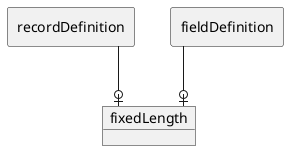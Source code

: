 @startuml
allowmixing
skinparam linetype ortho

rectangle "recordDefinition" as p1
rectangle "fieldDefinition" as p2
object "fixedLength" as e
p1 --o| e
p2 --o| e
@enduml
